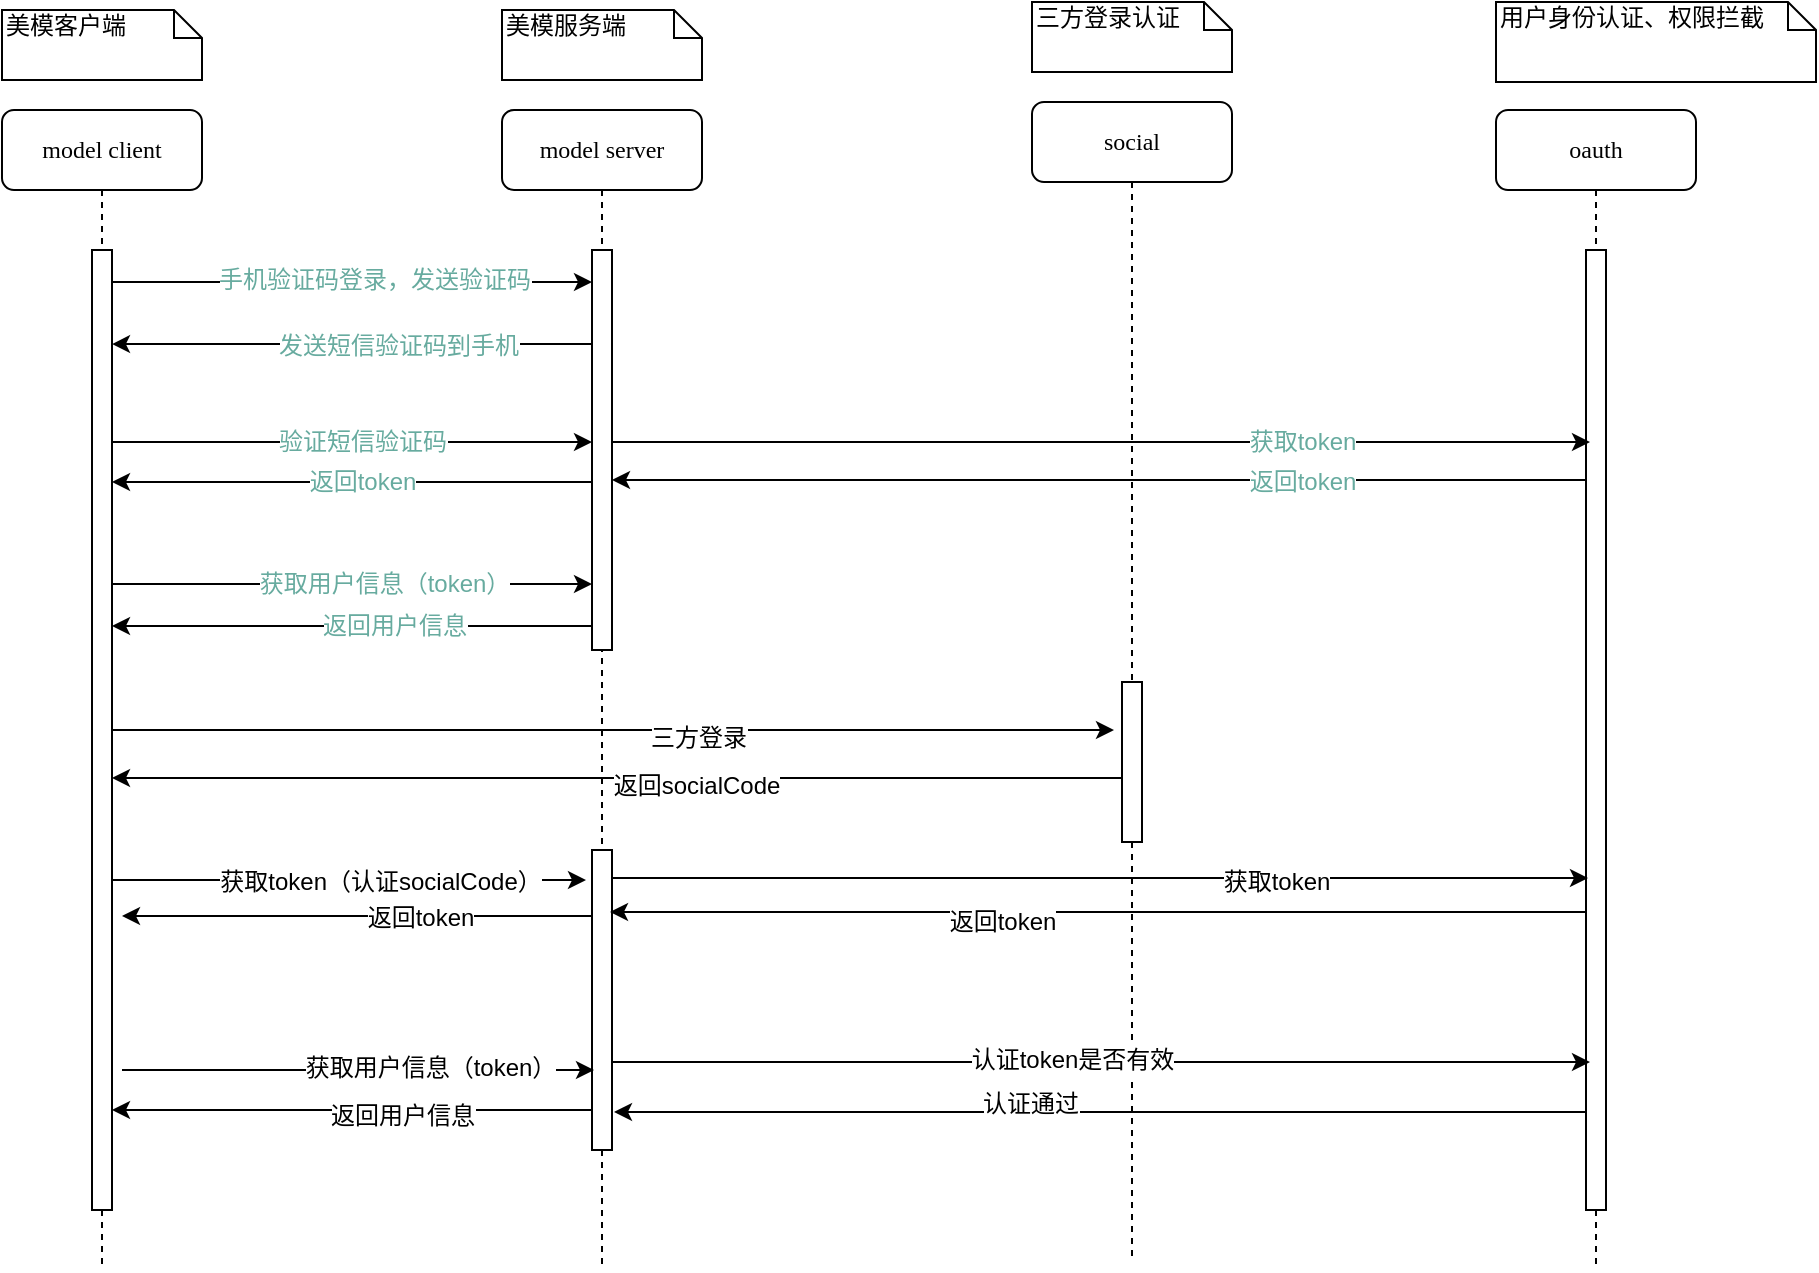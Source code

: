 <mxfile version="11.1.4" type="github"><diagram name="Page-1" id="13e1069c-82ec-6db2-03f1-153e76fe0fe0"><mxGraphModel dx="1422" dy="764" grid="1" gridSize="10" guides="1" tooltips="1" connect="1" arrows="1" fold="1" page="1" pageScale="1" pageWidth="1100" pageHeight="850" background="#ffffff" math="0" shadow="0"><root><mxCell id="0"/><mxCell id="1" parent="0"/><mxCell id="7baba1c4bc27f4b0-2" value="social" style="shape=umlLifeline;perimeter=lifelinePerimeter;whiteSpace=wrap;html=1;container=1;collapsible=0;recursiveResize=0;outlineConnect=0;rounded=1;shadow=0;comic=0;labelBackgroundColor=none;strokeColor=#000000;strokeWidth=1;fillColor=#FFFFFF;fontFamily=Verdana;fontSize=12;fontColor=#000000;align=center;" parent="1" vertex="1"><mxGeometry x="585" y="90" width="100" height="580" as="geometry"/></mxCell><mxCell id="7baba1c4bc27f4b0-10" value="" style="html=1;points=[];perimeter=orthogonalPerimeter;rounded=0;shadow=0;comic=0;labelBackgroundColor=none;strokeColor=#000000;strokeWidth=1;fillColor=#FFFFFF;fontFamily=Verdana;fontSize=12;fontColor=#000000;align=center;" parent="7baba1c4bc27f4b0-2" vertex="1"><mxGeometry x="45" y="290" width="10" height="80" as="geometry"/></mxCell><mxCell id="7baba1c4bc27f4b0-4" value="oauth" style="shape=umlLifeline;perimeter=lifelinePerimeter;whiteSpace=wrap;html=1;container=1;collapsible=0;recursiveResize=0;outlineConnect=0;rounded=1;shadow=0;comic=0;labelBackgroundColor=none;strokeColor=#000000;strokeWidth=1;fillColor=#FFFFFF;fontFamily=Verdana;fontSize=12;fontColor=#000000;align=center;" parent="1" vertex="1"><mxGeometry x="817" y="94" width="100" height="580" as="geometry"/></mxCell><mxCell id="ABK4TmTYfke8tAOsTrXN-4" value="" style="html=1;points=[];perimeter=orthogonalPerimeter;" parent="7baba1c4bc27f4b0-4" vertex="1"><mxGeometry x="45" y="70" width="10" height="480" as="geometry"/></mxCell><mxCell id="7baba1c4bc27f4b0-41" value="三方登录认证" style="shape=note;whiteSpace=wrap;html=1;size=14;verticalAlign=top;align=left;spacingTop=-6;rounded=0;shadow=0;comic=0;labelBackgroundColor=none;strokeColor=#000000;strokeWidth=1;fillColor=#FFFFFF;fontFamily=Verdana;fontSize=12;fontColor=#000000;" parent="1" vertex="1"><mxGeometry x="585" y="40" width="100" height="35" as="geometry"/></mxCell><mxCell id="7baba1c4bc27f4b0-43" value="用户身份认证、权限拦截" style="shape=note;whiteSpace=wrap;html=1;size=14;verticalAlign=top;align=left;spacingTop=-6;rounded=0;shadow=0;comic=0;labelBackgroundColor=none;strokeColor=#000000;strokeWidth=1;fillColor=#FFFFFF;fontFamily=Verdana;fontSize=12;fontColor=#000000;" parent="1" vertex="1"><mxGeometry x="817" y="40" width="160" height="40" as="geometry"/></mxCell><mxCell id="0bPx4vvgJoxXhPB4Ur6P-1" value="model&amp;nbsp;server" style="shape=umlLifeline;perimeter=lifelinePerimeter;whiteSpace=wrap;html=1;container=1;collapsible=0;recursiveResize=0;outlineConnect=0;rounded=1;shadow=0;comic=0;labelBackgroundColor=none;strokeColor=#000000;strokeWidth=1;fillColor=#FFFFFF;fontFamily=Verdana;fontSize=12;fontColor=#000000;align=center;" vertex="1" parent="1"><mxGeometry x="320" y="94" width="100" height="580" as="geometry"/></mxCell><mxCell id="0bPx4vvgJoxXhPB4Ur6P-2" value="" style="html=1;points=[];perimeter=orthogonalPerimeter;rounded=0;shadow=0;comic=0;labelBackgroundColor=none;strokeColor=#000000;strokeWidth=1;fillColor=#FFFFFF;fontFamily=Verdana;fontSize=12;fontColor=#67AB9F;align=center;" vertex="1" parent="0bPx4vvgJoxXhPB4Ur6P-1"><mxGeometry x="45" y="70" width="10" height="200" as="geometry"/></mxCell><mxCell id="0bPx4vvgJoxXhPB4Ur6P-32" value="" style="html=1;points=[];perimeter=orthogonalPerimeter;" vertex="1" parent="0bPx4vvgJoxXhPB4Ur6P-1"><mxGeometry x="45" y="370" width="10" height="150" as="geometry"/></mxCell><mxCell id="0bPx4vvgJoxXhPB4Ur6P-3" value="美模服务端" style="shape=note;whiteSpace=wrap;html=1;size=14;verticalAlign=top;align=left;spacingTop=-6;rounded=0;shadow=0;comic=0;labelBackgroundColor=none;strokeColor=#000000;strokeWidth=1;fillColor=#FFFFFF;fontFamily=Verdana;fontSize=12;fontColor=#000000;" vertex="1" parent="1"><mxGeometry x="320" y="44" width="100" height="35" as="geometry"/></mxCell><mxCell id="0bPx4vvgJoxXhPB4Ur6P-5" value="model&amp;nbsp;client" style="shape=umlLifeline;perimeter=lifelinePerimeter;whiteSpace=wrap;html=1;container=1;collapsible=0;recursiveResize=0;outlineConnect=0;rounded=1;shadow=0;comic=0;labelBackgroundColor=none;strokeColor=#000000;strokeWidth=1;fillColor=#FFFFFF;fontFamily=Verdana;fontSize=12;fontColor=#000000;align=center;" vertex="1" parent="1"><mxGeometry x="70" y="94" width="100" height="580" as="geometry"/></mxCell><mxCell id="0bPx4vvgJoxXhPB4Ur6P-6" value="" style="html=1;points=[];perimeter=orthogonalPerimeter;rounded=0;shadow=0;comic=0;labelBackgroundColor=none;strokeColor=#000000;strokeWidth=1;fillColor=#FFFFFF;fontFamily=Verdana;fontSize=12;fontColor=#000000;align=center;" vertex="1" parent="0bPx4vvgJoxXhPB4Ur6P-5"><mxGeometry x="45" y="70" width="10" height="480" as="geometry"/></mxCell><mxCell id="0bPx4vvgJoxXhPB4Ur6P-7" value="美模客户端" style="shape=note;whiteSpace=wrap;html=1;size=14;verticalAlign=top;align=left;spacingTop=-6;rounded=0;shadow=0;comic=0;labelBackgroundColor=none;strokeColor=#000000;strokeWidth=1;fillColor=#FFFFFF;fontFamily=Verdana;fontSize=12;fontColor=#000000;" vertex="1" parent="1"><mxGeometry x="70" y="44" width="100" height="35" as="geometry"/></mxCell><mxCell id="0bPx4vvgJoxXhPB4Ur6P-9" style="edgeStyle=orthogonalEdgeStyle;rounded=0;orthogonalLoop=1;jettySize=auto;html=1;fontColor=#67AB9F;" edge="1" parent="1" source="0bPx4vvgJoxXhPB4Ur6P-6" target="0bPx4vvgJoxXhPB4Ur6P-2"><mxGeometry relative="1" as="geometry"><Array as="points"><mxPoint x="270" y="180"/><mxPoint x="270" y="180"/></Array></mxGeometry></mxCell><mxCell id="0bPx4vvgJoxXhPB4Ur6P-10" value="手机验证码登录，发送验证码" style="text;html=1;resizable=0;points=[];align=center;verticalAlign=middle;labelBackgroundColor=#ffffff;fontColor=#67AB9F;" vertex="1" connectable="0" parent="0bPx4vvgJoxXhPB4Ur6P-9"><mxGeometry x="0.208" y="14" relative="1" as="geometry"><mxPoint x="-14" y="13" as="offset"/></mxGeometry></mxCell><mxCell id="0bPx4vvgJoxXhPB4Ur6P-15" style="edgeStyle=orthogonalEdgeStyle;rounded=0;orthogonalLoop=1;jettySize=auto;html=1;fontColor=#67AB9F;" edge="1" parent="1" source="0bPx4vvgJoxXhPB4Ur6P-6" target="0bPx4vvgJoxXhPB4Ur6P-2"><mxGeometry relative="1" as="geometry"><Array as="points"><mxPoint x="250" y="260"/><mxPoint x="250" y="260"/></Array></mxGeometry></mxCell><mxCell id="0bPx4vvgJoxXhPB4Ur6P-16" value="验证短信验证码" style="text;html=1;resizable=0;points=[];align=center;verticalAlign=middle;labelBackgroundColor=#ffffff;fontColor=#67AB9F;" vertex="1" connectable="0" parent="0bPx4vvgJoxXhPB4Ur6P-15"><mxGeometry x="0.383" y="3" relative="1" as="geometry"><mxPoint x="-41" y="3" as="offset"/></mxGeometry></mxCell><mxCell id="0bPx4vvgJoxXhPB4Ur6P-18" style="edgeStyle=orthogonalEdgeStyle;rounded=0;orthogonalLoop=1;jettySize=auto;html=1;fontColor=#67AB9F;" edge="1" parent="1" source="0bPx4vvgJoxXhPB4Ur6P-2"><mxGeometry relative="1" as="geometry"><mxPoint x="864" y="260" as="targetPoint"/><Array as="points"><mxPoint x="864" y="260"/></Array></mxGeometry></mxCell><mxCell id="0bPx4vvgJoxXhPB4Ur6P-19" value="获取token" style="text;html=1;resizable=0;points=[];align=center;verticalAlign=middle;labelBackgroundColor=#ffffff;fontColor=#67AB9F;" vertex="1" connectable="0" parent="0bPx4vvgJoxXhPB4Ur6P-18"><mxGeometry x="-0.235" relative="1" as="geometry"><mxPoint x="158" as="offset"/></mxGeometry></mxCell><mxCell id="0bPx4vvgJoxXhPB4Ur6P-20" style="edgeStyle=orthogonalEdgeStyle;rounded=0;orthogonalLoop=1;jettySize=auto;html=1;entryX=1;entryY=0.575;entryDx=0;entryDy=0;entryPerimeter=0;fontColor=#67AB9F;" edge="1" parent="1" source="ABK4TmTYfke8tAOsTrXN-4" target="0bPx4vvgJoxXhPB4Ur6P-2"><mxGeometry relative="1" as="geometry"><Array as="points"><mxPoint x="750" y="279"/><mxPoint x="750" y="279"/></Array></mxGeometry></mxCell><mxCell id="0bPx4vvgJoxXhPB4Ur6P-21" value="返回token" style="text;html=1;resizable=0;points=[];align=center;verticalAlign=middle;labelBackgroundColor=#ffffff;fontColor=#67AB9F;" vertex="1" connectable="0" parent="0bPx4vvgJoxXhPB4Ur6P-20"><mxGeometry x="0.055" y="3" relative="1" as="geometry"><mxPoint x="115" y="-2" as="offset"/></mxGeometry></mxCell><mxCell id="0bPx4vvgJoxXhPB4Ur6P-22" style="edgeStyle=orthogonalEdgeStyle;rounded=0;orthogonalLoop=1;jettySize=auto;html=1;fontColor=#67AB9F;" edge="1" parent="1" source="0bPx4vvgJoxXhPB4Ur6P-2" target="0bPx4vvgJoxXhPB4Ur6P-6"><mxGeometry relative="1" as="geometry"><Array as="points"><mxPoint x="180" y="280"/><mxPoint x="180" y="280"/></Array></mxGeometry></mxCell><mxCell id="0bPx4vvgJoxXhPB4Ur6P-23" value="返回token" style="text;html=1;resizable=0;points=[];align=center;verticalAlign=middle;labelBackgroundColor=#ffffff;fontColor=#67AB9F;" vertex="1" connectable="0" parent="0bPx4vvgJoxXhPB4Ur6P-22"><mxGeometry x="0.542" y="92" relative="1" as="geometry"><mxPoint x="70" y="-92" as="offset"/></mxGeometry></mxCell><mxCell id="0bPx4vvgJoxXhPB4Ur6P-24" style="edgeStyle=orthogonalEdgeStyle;rounded=0;orthogonalLoop=1;jettySize=auto;html=1;entryX=0;entryY=0.725;entryDx=0;entryDy=0;entryPerimeter=0;fontColor=#67AB9F;" edge="1" parent="1"><mxGeometry relative="1" as="geometry"><mxPoint x="125" y="331" as="sourcePoint"/><mxPoint x="365" y="331" as="targetPoint"/><Array as="points"><mxPoint x="180" y="331"/><mxPoint x="180" y="331"/></Array></mxGeometry></mxCell><mxCell id="0bPx4vvgJoxXhPB4Ur6P-25" value="获取用户信息（token）" style="text;html=1;resizable=0;points=[];align=center;verticalAlign=middle;labelBackgroundColor=#ffffff;fontColor=#67AB9F;" vertex="1" connectable="0" parent="0bPx4vvgJoxXhPB4Ur6P-24"><mxGeometry x="0.133" relative="1" as="geometry"><mxPoint as="offset"/></mxGeometry></mxCell><mxCell id="0bPx4vvgJoxXhPB4Ur6P-26" style="edgeStyle=orthogonalEdgeStyle;rounded=0;orthogonalLoop=1;jettySize=auto;html=1;fontColor=#67AB9F;" edge="1" parent="1"><mxGeometry relative="1" as="geometry"><mxPoint x="365" y="352" as="sourcePoint"/><mxPoint x="125" y="352" as="targetPoint"/><Array as="points"><mxPoint x="190" y="352"/><mxPoint x="190" y="352"/></Array></mxGeometry></mxCell><mxCell id="0bPx4vvgJoxXhPB4Ur6P-27" value="返回用户信息" style="text;html=1;resizable=0;points=[];align=center;verticalAlign=middle;labelBackgroundColor=#ffffff;fontColor=#67AB9F;" vertex="1" connectable="0" parent="0bPx4vvgJoxXhPB4Ur6P-26"><mxGeometry x="0.458" y="-76" relative="1" as="geometry"><mxPoint x="76" y="76" as="offset"/></mxGeometry></mxCell><mxCell id="0bPx4vvgJoxXhPB4Ur6P-28" style="edgeStyle=orthogonalEdgeStyle;rounded=0;orthogonalLoop=1;jettySize=auto;html=1;entryX=-0.4;entryY=0.3;entryDx=0;entryDy=0;entryPerimeter=0;" edge="1" parent="1" source="0bPx4vvgJoxXhPB4Ur6P-6" target="7baba1c4bc27f4b0-10"><mxGeometry relative="1" as="geometry"/></mxCell><mxCell id="0bPx4vvgJoxXhPB4Ur6P-29" value="三方登录" style="text;html=1;resizable=0;points=[];align=center;verticalAlign=middle;labelBackgroundColor=#ffffff;" vertex="1" connectable="0" parent="0bPx4vvgJoxXhPB4Ur6P-28"><mxGeometry x="0.168" y="-4" relative="1" as="geometry"><mxPoint as="offset"/></mxGeometry></mxCell><mxCell id="0bPx4vvgJoxXhPB4Ur6P-30" style="edgeStyle=orthogonalEdgeStyle;rounded=0;orthogonalLoop=1;jettySize=auto;html=1;entryX=1;entryY=0.55;entryDx=0;entryDy=0;entryPerimeter=0;" edge="1" parent="1" source="7baba1c4bc27f4b0-10" target="0bPx4vvgJoxXhPB4Ur6P-6"><mxGeometry relative="1" as="geometry"><Array as="points"><mxPoint x="510" y="428"/><mxPoint x="510" y="428"/></Array></mxGeometry></mxCell><mxCell id="0bPx4vvgJoxXhPB4Ur6P-31" value="返回socialCode" style="text;html=1;resizable=0;points=[];align=center;verticalAlign=middle;labelBackgroundColor=#ffffff;" vertex="1" connectable="0" parent="0bPx4vvgJoxXhPB4Ur6P-30"><mxGeometry x="-0.156" y="4" relative="1" as="geometry"><mxPoint as="offset"/></mxGeometry></mxCell><mxCell id="0bPx4vvgJoxXhPB4Ur6P-33" style="edgeStyle=orthogonalEdgeStyle;rounded=0;orthogonalLoop=1;jettySize=auto;html=1;entryX=1;entryY=0.098;entryDx=0;entryDy=0;entryPerimeter=0;fontColor=#67AB9F;" edge="1" parent="1" source="0bPx4vvgJoxXhPB4Ur6P-2" target="0bPx4vvgJoxXhPB4Ur6P-6"><mxGeometry relative="1" as="geometry"><Array as="points"><mxPoint x="280" y="211"/><mxPoint x="280" y="211"/></Array></mxGeometry></mxCell><mxCell id="0bPx4vvgJoxXhPB4Ur6P-34" value="发送短信验证码到手机" style="text;html=1;resizable=0;points=[];align=center;verticalAlign=middle;labelBackgroundColor=#ffffff;fontColor=#67AB9F;" vertex="1" connectable="0" parent="0bPx4vvgJoxXhPB4Ur6P-33"><mxGeometry x="-0.192" y="1" relative="1" as="geometry"><mxPoint as="offset"/></mxGeometry></mxCell><mxCell id="0bPx4vvgJoxXhPB4Ur6P-35" style="edgeStyle=orthogonalEdgeStyle;rounded=0;orthogonalLoop=1;jettySize=auto;html=1;" edge="1" parent="1" source="0bPx4vvgJoxXhPB4Ur6P-6"><mxGeometry relative="1" as="geometry"><mxPoint x="362" y="479" as="targetPoint"/><Array as="points"><mxPoint x="190" y="479"/><mxPoint x="190" y="479"/></Array></mxGeometry></mxCell><mxCell id="0bPx4vvgJoxXhPB4Ur6P-36" value="获取token（认证socialCode）" style="text;html=1;resizable=0;points=[];align=center;verticalAlign=middle;labelBackgroundColor=#ffffff;" vertex="1" connectable="0" parent="0bPx4vvgJoxXhPB4Ur6P-35"><mxGeometry x="0.165" y="-1" relative="1" as="geometry"><mxPoint x="-4" as="offset"/></mxGeometry></mxCell><mxCell id="0bPx4vvgJoxXhPB4Ur6P-37" style="edgeStyle=orthogonalEdgeStyle;rounded=0;orthogonalLoop=1;jettySize=auto;html=1;entryX=0.1;entryY=0.652;entryDx=0;entryDy=0;entryPerimeter=0;" edge="1" parent="1"><mxGeometry relative="1" as="geometry"><mxPoint x="375" y="481" as="sourcePoint"/><mxPoint x="863" y="478" as="targetPoint"/><Array as="points"><mxPoint x="375" y="478"/></Array></mxGeometry></mxCell><mxCell id="0bPx4vvgJoxXhPB4Ur6P-38" value="获取token" style="text;html=1;resizable=0;points=[];align=center;verticalAlign=middle;labelBackgroundColor=#ffffff;" vertex="1" connectable="0" parent="0bPx4vvgJoxXhPB4Ur6P-37"><mxGeometry x="0.365" y="-2" relative="1" as="geometry"><mxPoint as="offset"/></mxGeometry></mxCell><mxCell id="0bPx4vvgJoxXhPB4Ur6P-39" style="edgeStyle=orthogonalEdgeStyle;rounded=0;orthogonalLoop=1;jettySize=auto;html=1;" edge="1" parent="1" source="ABK4TmTYfke8tAOsTrXN-4"><mxGeometry relative="1" as="geometry"><mxPoint x="374" y="495" as="targetPoint"/><Array as="points"><mxPoint x="374" y="495"/></Array></mxGeometry></mxCell><mxCell id="0bPx4vvgJoxXhPB4Ur6P-40" value="返回token" style="text;html=1;resizable=0;points=[];align=center;verticalAlign=middle;labelBackgroundColor=#ffffff;" vertex="1" connectable="0" parent="0bPx4vvgJoxXhPB4Ur6P-39"><mxGeometry x="0.057" y="1" relative="1" as="geometry"><mxPoint x="-34" y="4" as="offset"/></mxGeometry></mxCell><mxCell id="0bPx4vvgJoxXhPB4Ur6P-41" style="edgeStyle=orthogonalEdgeStyle;rounded=0;orthogonalLoop=1;jettySize=auto;html=1;entryX=1.5;entryY=0.7;entryDx=0;entryDy=0;entryPerimeter=0;" edge="1" parent="1"><mxGeometry relative="1" as="geometry"><mxPoint x="365" y="497" as="sourcePoint"/><mxPoint x="130" y="497" as="targetPoint"/><Array as="points"><mxPoint x="300" y="497"/><mxPoint x="300" y="497"/></Array></mxGeometry></mxCell><mxCell id="0bPx4vvgJoxXhPB4Ur6P-42" value="返回token" style="text;html=1;resizable=0;points=[];align=center;verticalAlign=middle;labelBackgroundColor=#ffffff;" vertex="1" connectable="0" parent="0bPx4vvgJoxXhPB4Ur6P-41"><mxGeometry x="-0.268" y="1" relative="1" as="geometry"><mxPoint as="offset"/></mxGeometry></mxCell><mxCell id="0bPx4vvgJoxXhPB4Ur6P-43" style="edgeStyle=orthogonalEdgeStyle;rounded=0;orthogonalLoop=1;jettySize=auto;html=1;entryX=0.5;entryY=0.688;entryDx=0;entryDy=0;entryPerimeter=0;" edge="1" parent="1"><mxGeometry relative="1" as="geometry"><mxPoint x="130" y="574" as="sourcePoint"/><mxPoint x="366" y="574" as="targetPoint"/><Array as="points"><mxPoint x="176" y="574"/><mxPoint x="176" y="574"/></Array></mxGeometry></mxCell><mxCell id="0bPx4vvgJoxXhPB4Ur6P-44" value="获取用户信息（token）" style="text;html=1;resizable=0;points=[];align=center;verticalAlign=middle;labelBackgroundColor=#ffffff;" vertex="1" connectable="0" parent="0bPx4vvgJoxXhPB4Ur6P-43"><mxGeometry x="0.38" y="1" relative="1" as="geometry"><mxPoint x="-9" as="offset"/></mxGeometry></mxCell><mxCell id="0bPx4vvgJoxXhPB4Ur6P-45" style="edgeStyle=orthogonalEdgeStyle;rounded=0;orthogonalLoop=1;jettySize=auto;html=1;entryX=1;entryY=0.804;entryDx=0;entryDy=0;entryPerimeter=0;" edge="1" parent="1"><mxGeometry relative="1" as="geometry"><mxPoint x="365" y="594" as="sourcePoint"/><mxPoint x="125" y="594" as="targetPoint"/><Array as="points"><mxPoint x="300" y="594"/><mxPoint x="300" y="594"/></Array></mxGeometry></mxCell><mxCell id="0bPx4vvgJoxXhPB4Ur6P-46" value="返回用户信息" style="text;html=1;resizable=0;points=[];align=center;verticalAlign=middle;labelBackgroundColor=#ffffff;" vertex="1" connectable="0" parent="0bPx4vvgJoxXhPB4Ur6P-45"><mxGeometry x="-0.208" y="3" relative="1" as="geometry"><mxPoint as="offset"/></mxGeometry></mxCell><mxCell id="0bPx4vvgJoxXhPB4Ur6P-47" style="edgeStyle=orthogonalEdgeStyle;rounded=0;orthogonalLoop=1;jettySize=auto;html=1;entryX=0.2;entryY=0.754;entryDx=0;entryDy=0;entryPerimeter=0;" edge="1" parent="1"><mxGeometry relative="1" as="geometry"><mxPoint x="375" y="570" as="sourcePoint"/><mxPoint x="864" y="570" as="targetPoint"/><Array as="points"><mxPoint x="500" y="570"/><mxPoint x="500" y="570"/></Array></mxGeometry></mxCell><mxCell id="0bPx4vvgJoxXhPB4Ur6P-48" value="认证token是否有效" style="text;html=1;resizable=0;points=[];align=center;verticalAlign=middle;labelBackgroundColor=#ffffff;" vertex="1" connectable="0" parent="0bPx4vvgJoxXhPB4Ur6P-47"><mxGeometry x="-0.059" y="1" relative="1" as="geometry"><mxPoint as="offset"/></mxGeometry></mxCell><mxCell id="0bPx4vvgJoxXhPB4Ur6P-49" style="edgeStyle=orthogonalEdgeStyle;rounded=0;orthogonalLoop=1;jettySize=auto;html=1;" edge="1" parent="1"><mxGeometry relative="1" as="geometry"><mxPoint x="862" y="595" as="sourcePoint"/><mxPoint x="376" y="595" as="targetPoint"/><Array as="points"><mxPoint x="740" y="595"/><mxPoint x="740" y="595"/></Array></mxGeometry></mxCell><mxCell id="0bPx4vvgJoxXhPB4Ur6P-50" value="认证通过" style="text;html=1;resizable=0;points=[];align=center;verticalAlign=middle;labelBackgroundColor=#ffffff;" vertex="1" connectable="0" parent="0bPx4vvgJoxXhPB4Ur6P-49"><mxGeometry x="0.144" y="-4" relative="1" as="geometry"><mxPoint as="offset"/></mxGeometry></mxCell></root></mxGraphModel></diagram></mxfile>